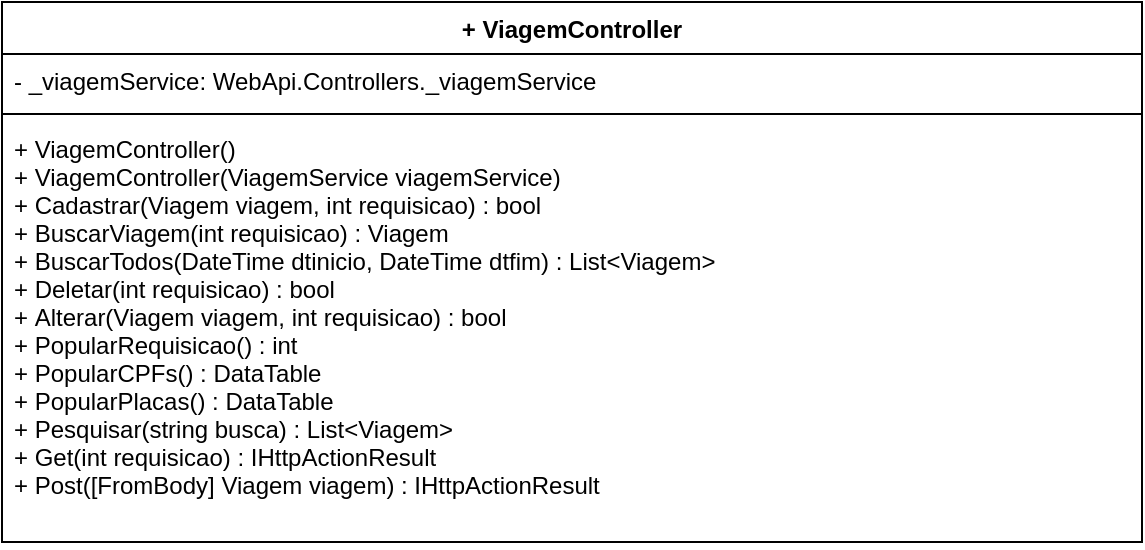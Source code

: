 <mxfile version="12.3.0" type="device" pages="1"><diagram id="vHpquzNPDVK_FXEOpTey" name="Page-1"><mxGraphModel dx="984" dy="349" grid="1" gridSize="10" guides="1" tooltips="1" connect="1" arrows="1" fold="1" page="1" pageScale="1" pageWidth="827" pageHeight="1169" math="0" shadow="0"><root><mxCell id="0"/><mxCell id="1" parent="0"/><mxCell id="LAghey6KlHhv1gByfTzI-1" value="+ ViagemController" style="swimlane;fontStyle=1;align=center;verticalAlign=top;childLayout=stackLayout;horizontal=1;startSize=26;horizontalStack=0;resizeParent=1;resizeParentMax=0;resizeLast=0;collapsible=1;marginBottom=0;" parent="1" vertex="1"><mxGeometry x="180" y="120" width="570" height="270" as="geometry"/></mxCell><mxCell id="LAghey6KlHhv1gByfTzI-2" value="- _viagemService: WebApi.Controllers._viagemService" style="text;strokeColor=none;fillColor=none;align=left;verticalAlign=top;spacingLeft=4;spacingRight=4;overflow=hidden;rotatable=0;points=[[0,0.5],[1,0.5]];portConstraint=eastwest;" parent="LAghey6KlHhv1gByfTzI-1" vertex="1"><mxGeometry y="26" width="570" height="26" as="geometry"/></mxCell><mxCell id="LAghey6KlHhv1gByfTzI-3" value="" style="line;strokeWidth=1;fillColor=none;align=left;verticalAlign=middle;spacingTop=-1;spacingLeft=3;spacingRight=3;rotatable=0;labelPosition=right;points=[];portConstraint=eastwest;" parent="LAghey6KlHhv1gByfTzI-1" vertex="1"><mxGeometry y="52" width="570" height="8" as="geometry"/></mxCell><mxCell id="LAghey6KlHhv1gByfTzI-4" value="+ ViagemController()&#10;+ ViagemController(ViagemService viagemService)&#10;+ Cadastrar(Viagem viagem, int requisicao) : bool&#10;+ BuscarViagem(int requisicao) : Viagem&#10;+ BuscarTodos(DateTime dtinicio, DateTime dtfim) : List&lt;Viagem&gt;&#10;+ Deletar(int requisicao) : bool&#10;+ Alterar(Viagem viagem, int requisicao) : bool&#10;+ PopularRequisicao() : int&#10;+ PopularCPFs() : DataTable&#10;+ PopularPlacas() : DataTable&#10;+ Pesquisar(string busca) : List&lt;Viagem&gt;&#10;+ Get(int requisicao) : IHttpActionResult&#10;+ Post([FromBody] Viagem viagem) : IHttpActionResult&#10; " style="text;strokeColor=none;fillColor=none;align=left;verticalAlign=top;spacingLeft=4;spacingRight=4;overflow=hidden;rotatable=0;points=[[0,0.5],[1,0.5]];portConstraint=eastwest;" parent="LAghey6KlHhv1gByfTzI-1" vertex="1"><mxGeometry y="60" width="570" height="210" as="geometry"/></mxCell></root></mxGraphModel></diagram></mxfile>